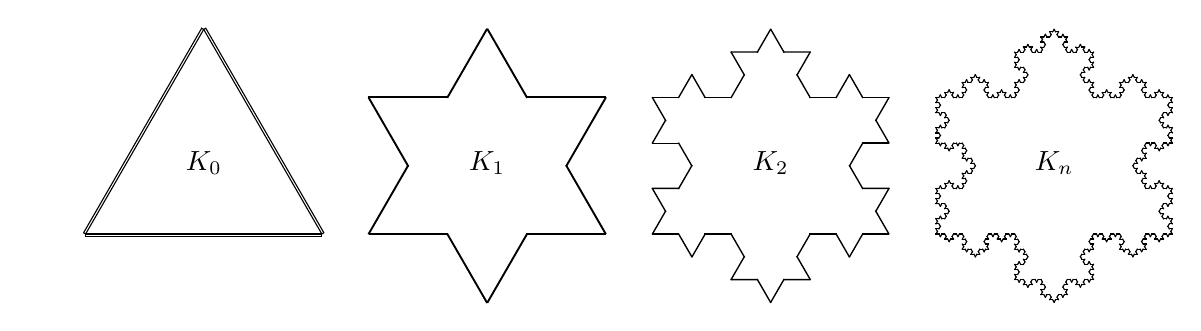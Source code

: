 

% Les similitudes : shift=translation, scale = homothetie, rotate = angle (en degre)
\newcommand\simone{\begin{scope}[shift={(0,0)}, scale={1/3}, rotate=0]}
\newcommand\simtwo{\begin{scope}[shift={({1/3},0)}, scale={1/3}, rotate=60]}                   
\newcommand\simthree{\begin{scope}[shift={({1/2},0.289)}, scale={1/3}, rotate=-60]}                     
\newcommand\simfour{\begin{scope}[shift={({2/3},0)}, scale={1/3}, rotate=0]} 

% La figure initiale
%\newcommand\initfigure{\fill (0,0)--++(0:1)--++(120:1)--cycle;}
%\newcommand\initfigure{\fill (0.5,0.433) circle (1.3cm);}
\newcommand\initfigure{\draw (0,0)--++(0,.01)--++(1,0)--++(0,-.01)--cycle;}
%\newcommand\initfigure{\fill (0,0)--++(0,0.5)--++(0.5,0)--++(0,-0.5)--cycle;}

% Le programme recursif
\newcommand{\ifs}[2]{% #1 the counter, #2 the instructions
                          \ifnum #1 < 0% stop now
                          #2%
                          %\relax% Relax, max, on ne fait rien, c'est termine.
                          \else%
                          \count255=#1%
                          \advance\count255 by -1%
                          \simone
                             \ifs{\number\count255}{#2};                          
                          \end{scope};

                          \simtwo
                             \ifs{\number\count255}{#2};                          
                          \end{scope};

                          \simthree
                             \ifs{\number\count255}{#2};                          
                          \end{scope};

                          \simfour
                             \ifs{\number\count255}{#2};                          
                          \end{scope};
                          \fi%
}

\begin{tikzpicture}[scale=3]
%    \ifs{0}{\initfigure}
  
 %\initfigure;
   \node at (0.5,0.3) {$K_0$};
 \begin{scope}[xshift=1cm, rotate=180]
    \ifs{-1}{\initfigure}
  \end{scope}

  \begin{scope}[rotate=60]
    \ifs{-1}{\initfigure}
  \end{scope}
 
 \begin{scope}[xshift=1cm, rotate=-60, xshift=-1cm]
    \ifs{-1}{\initfigure}
  \end{scope}


\begin{scope}[xshift=1.2cm]
   \node at (0.5,0.3) {$K_1$};
  \begin{scope}[xshift=1cm, rotate=180]
    \ifs{0}{\initfigure}
  \end{scope}

  \begin{scope}[rotate=60]
    \ifs{0}{\initfigure}
  \end{scope}
 
 \begin{scope}[xshift=1cm, rotate=-60, xshift=-1cm]
    \ifs{0}{\initfigure}
  \end{scope}

\end{scope}

\begin{scope}[xshift=2.4cm]
   \node at (0.5,0.3) {$K_2$};
  \begin{scope}[xshift=1cm, rotate=180]
    \ifs{1}{\initfigure}
  \end{scope}

  \begin{scope}[rotate=60]
    \ifs{1}{\initfigure}
  \end{scope}
 
 \begin{scope}[xshift=1cm, rotate=-60, xshift=-1cm]
    \ifs{1}{\initfigure}
  \end{scope}
\end{scope}

\begin{scope}[xshift=3.6cm]
   \node at (0.5,0.3) {$K_n$};
  \begin{scope}[xshift=1cm, rotate=180]
    \ifs{3}{\initfigure}
  \end{scope}

  \begin{scope}[rotate=60]
    \ifs{3}{\initfigure}
  \end{scope}
 
 \begin{scope}[xshift=1cm, rotate=-60, xshift=-1cm]
    \ifs{3}{\initfigure}
  \end{scope}
\end{scope}

\end{tikzpicture}
